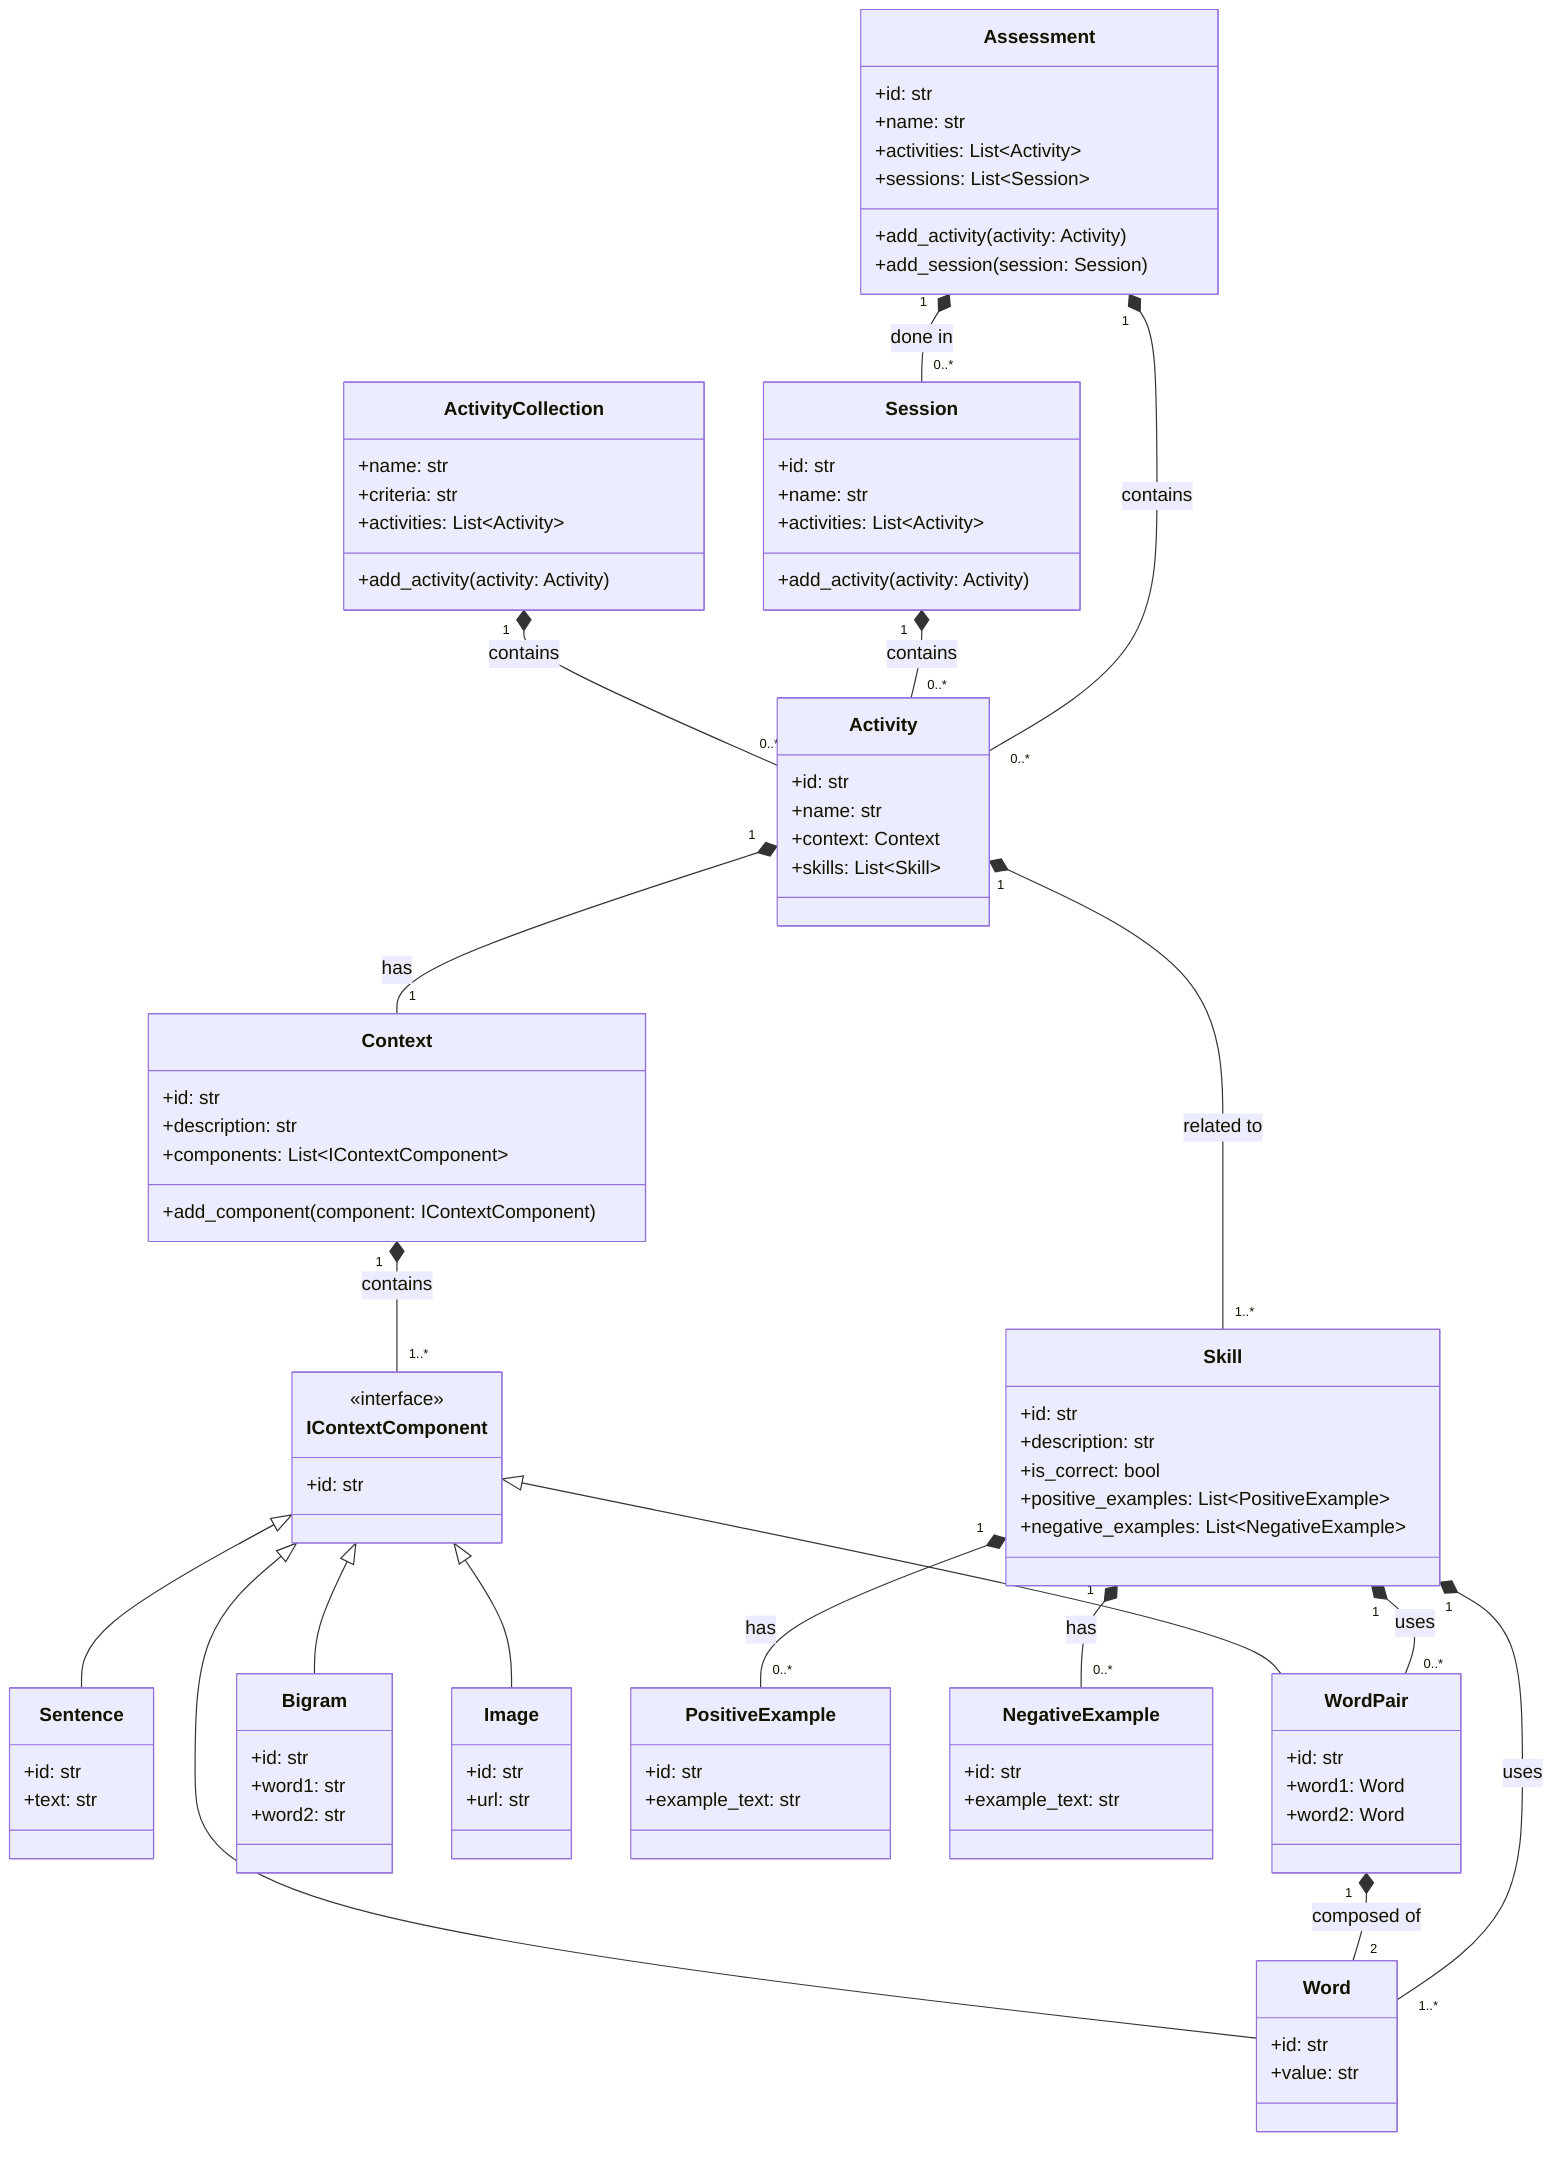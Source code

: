 classDiagram
    class IContextComponent {
        <<interface>>
        +id: str
    }

    class Sentence {
        +id: str
        +text: str
    }

    class Word {
        +id: str
        +value: str
    }

    class WordPair {
        +id: str
        +word1: Word
        +word2: Word
    }

    class Bigram {
        +id: str
        +word1: str
        +word2: str
    }

    class Image {
        +id: str
        +url: str
    }

    class Context {
        +id: str
        +description: str
        +components: List~IContextComponent~
        +add_component(component: IContextComponent)
    }

    class Activity {
        +id: str
        +name: str
        +context: Context
        +skills: List~Skill~
    }

    class ActivityCollection {
        +name: str
        +criteria: str
        +activities: List~Activity~
        +add_activity(activity: Activity)
    }

    class Skill {
        +id: str
        +description: str
        +is_correct: bool
        +positive_examples: List~PositiveExample~
        +negative_examples: List~NegativeExample~
    }

    class PositiveExample {
        +id: str
        +example_text: str
    }

    class NegativeExample {
        +id: str
        +example_text: str
    }

    class Session {
        +id: str
        +name: str
        +activities: List~Activity~
        +add_activity(activity: Activity)
    }

    class Assessment {
        +id: str
        +name: str
        +activities: List~Activity~
        +sessions: List~Session~
        +add_activity(activity: Activity)
        +add_session(session: Session)
    }

    IContextComponent <|-- Sentence
    IContextComponent <|-- Word
    IContextComponent <|-- WordPair
    IContextComponent <|-- Bigram
    IContextComponent <|-- Image

    Context "1" *-- "1..*" IContextComponent : contains
    Activity "1" *-- "1" Context : has
    ActivityCollection "1" *-- "0..*" Activity : contains

    WordPair "1" *-- "2" Word : composed of

    Skill "1" *-- "0..*" PositiveExample : has
    Skill "1" *-- "0..*" NegativeExample : has
    Skill "1" *-- "1..*" Word : uses
    Skill "1" *-- "0..*" WordPair : uses

    Session "1" *-- "0..*" Activity : contains
    Activity "1" *-- "1..*" Skill : related to

    Assessment "1" *-- "0..*" Activity : contains
    Assessment "1" *-- "0..*" Session : done in